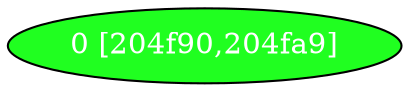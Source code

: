 diGraph libnss3{
	libnss3_0  [style=filled fillcolor="#20FF20" fontcolor="#ffffff" shape=oval label="0 [204f90,204fa9]"]


}